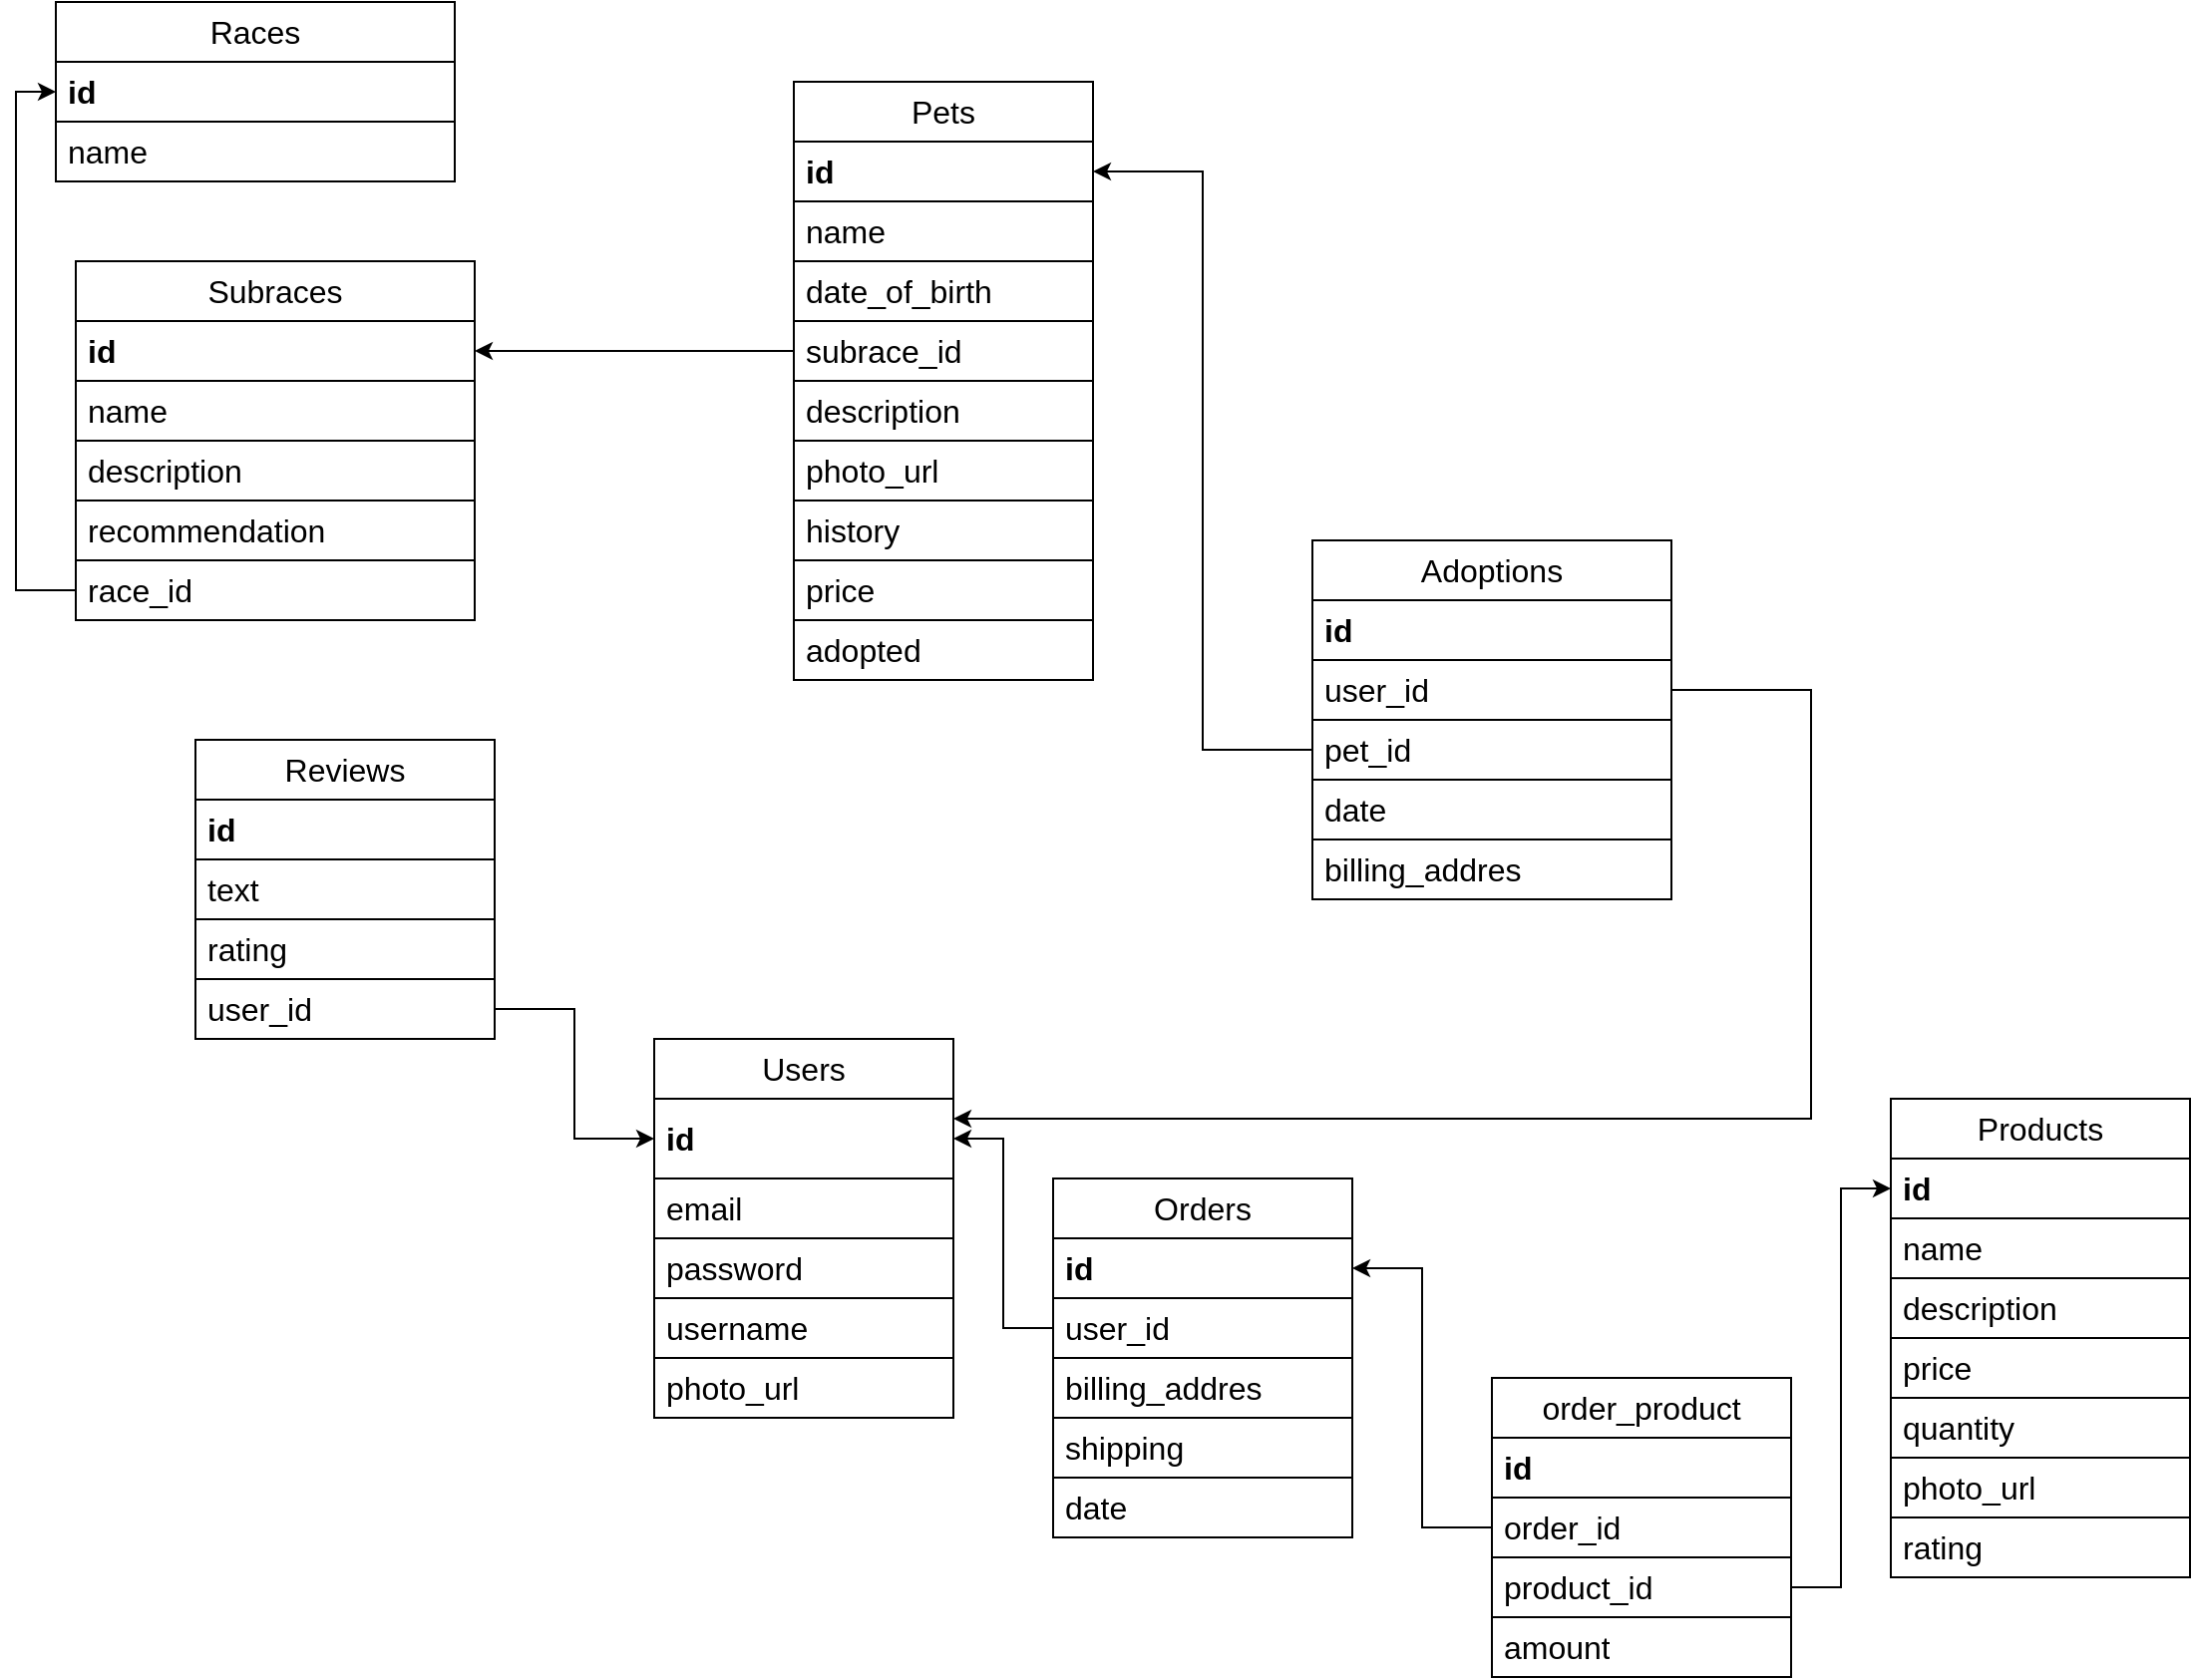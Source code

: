 <mxfile version="24.8.3">
  <diagram name="Page-1" id="pQneq8y54usQo8rPIEnE">
    <mxGraphModel dx="1774" dy="779" grid="1" gridSize="10" guides="1" tooltips="1" connect="1" arrows="1" fold="1" page="1" pageScale="1" pageWidth="850" pageHeight="1100" math="0" shadow="0">
      <root>
        <mxCell id="0" />
        <mxCell id="1" parent="0" />
        <mxCell id="xmAL1GbtLTzFFHhZLrz0-2" value="Products" style="swimlane;fontStyle=0;childLayout=stackLayout;horizontal=1;startSize=30;horizontalStack=0;resizeParent=1;resizeParentMax=0;resizeLast=0;collapsible=1;marginBottom=0;whiteSpace=wrap;html=1;fontSize=16;strokeColor=default;" parent="1" vertex="1">
          <mxGeometry x="680" y="560" width="150" height="180" as="geometry" />
        </mxCell>
        <mxCell id="xmAL1GbtLTzFFHhZLrz0-3" value="id" style="text;strokeColor=default;fillColor=none;align=left;verticalAlign=middle;spacingLeft=4;spacingRight=4;overflow=hidden;points=[[0,0.5],[1,0.5]];portConstraint=eastwest;rotatable=0;whiteSpace=wrap;html=1;fontSize=16;fontStyle=1" parent="xmAL1GbtLTzFFHhZLrz0-2" vertex="1">
          <mxGeometry y="30" width="150" height="30" as="geometry" />
        </mxCell>
        <mxCell id="xmAL1GbtLTzFFHhZLrz0-4" value="name" style="text;strokeColor=default;fillColor=none;align=left;verticalAlign=middle;spacingLeft=4;spacingRight=4;overflow=hidden;points=[[0,0.5],[1,0.5]];portConstraint=eastwest;rotatable=0;whiteSpace=wrap;html=1;fontSize=16;" parent="xmAL1GbtLTzFFHhZLrz0-2" vertex="1">
          <mxGeometry y="60" width="150" height="30" as="geometry" />
        </mxCell>
        <mxCell id="xmAL1GbtLTzFFHhZLrz0-5" value="description" style="text;strokeColor=default;fillColor=none;align=left;verticalAlign=middle;spacingLeft=4;spacingRight=4;overflow=hidden;points=[[0,0.5],[1,0.5]];portConstraint=eastwest;rotatable=0;whiteSpace=wrap;html=1;fontSize=16;" parent="xmAL1GbtLTzFFHhZLrz0-2" vertex="1">
          <mxGeometry y="90" width="150" height="30" as="geometry" />
        </mxCell>
        <mxCell id="xmAL1GbtLTzFFHhZLrz0-37" value="price" style="text;strokeColor=default;fillColor=none;align=left;verticalAlign=middle;spacingLeft=4;spacingRight=4;overflow=hidden;points=[[0,0.5],[1,0.5]];portConstraint=eastwest;rotatable=0;whiteSpace=wrap;html=1;fontSize=16;" parent="xmAL1GbtLTzFFHhZLrz0-2" vertex="1">
          <mxGeometry y="120" width="150" height="30" as="geometry" />
        </mxCell>
        <mxCell id="xmAL1GbtLTzFFHhZLrz0-38" value="quantity" style="text;strokeColor=default;fillColor=none;align=left;verticalAlign=middle;spacingLeft=4;spacingRight=4;overflow=hidden;points=[[0,0.5],[1,0.5]];portConstraint=eastwest;rotatable=0;whiteSpace=wrap;html=1;fontSize=16;" parent="xmAL1GbtLTzFFHhZLrz0-2" vertex="1">
          <mxGeometry y="150" width="150" height="30" as="geometry" />
        </mxCell>
        <mxCell id="xmAL1GbtLTzFFHhZLrz0-6" value="Users" style="swimlane;fontStyle=0;childLayout=stackLayout;horizontal=1;startSize=30;horizontalStack=0;resizeParent=1;resizeParentMax=0;resizeLast=0;collapsible=1;marginBottom=0;whiteSpace=wrap;html=1;fontSize=16;strokeColor=default;" parent="1" vertex="1">
          <mxGeometry x="60" y="530" width="150" height="160" as="geometry" />
        </mxCell>
        <mxCell id="xmAL1GbtLTzFFHhZLrz0-7" value="id" style="text;strokeColor=default;fillColor=none;align=left;verticalAlign=middle;spacingLeft=4;spacingRight=4;overflow=hidden;points=[[0,0.5],[1,0.5]];portConstraint=eastwest;rotatable=0;whiteSpace=wrap;html=1;fontSize=16;fontStyle=1" parent="xmAL1GbtLTzFFHhZLrz0-6" vertex="1">
          <mxGeometry y="30" width="150" height="40" as="geometry" />
        </mxCell>
        <mxCell id="xmAL1GbtLTzFFHhZLrz0-8" value="email" style="text;strokeColor=default;fillColor=none;align=left;verticalAlign=middle;spacingLeft=4;spacingRight=4;overflow=hidden;points=[[0,0.5],[1,0.5]];portConstraint=eastwest;rotatable=0;whiteSpace=wrap;html=1;fontSize=16;" parent="xmAL1GbtLTzFFHhZLrz0-6" vertex="1">
          <mxGeometry y="70" width="150" height="30" as="geometry" />
        </mxCell>
        <mxCell id="xmAL1GbtLTzFFHhZLrz0-9" value="password" style="text;strokeColor=default;fillColor=none;align=left;verticalAlign=middle;spacingLeft=4;spacingRight=4;overflow=hidden;points=[[0,0.5],[1,0.5]];portConstraint=eastwest;rotatable=0;whiteSpace=wrap;html=1;fontSize=16;" parent="xmAL1GbtLTzFFHhZLrz0-6" vertex="1">
          <mxGeometry y="100" width="150" height="30" as="geometry" />
        </mxCell>
        <mxCell id="xmAL1GbtLTzFFHhZLrz0-35" value="username" style="text;strokeColor=default;fillColor=none;align=left;verticalAlign=middle;spacingLeft=4;spacingRight=4;overflow=hidden;points=[[0,0.5],[1,0.5]];portConstraint=eastwest;rotatable=0;whiteSpace=wrap;html=1;fontSize=16;" parent="xmAL1GbtLTzFFHhZLrz0-6" vertex="1">
          <mxGeometry y="130" width="150" height="30" as="geometry" />
        </mxCell>
        <mxCell id="xmAL1GbtLTzFFHhZLrz0-10" value="Subraces" style="swimlane;fontStyle=0;childLayout=stackLayout;horizontal=1;startSize=30;horizontalStack=0;resizeParent=1;resizeParentMax=0;resizeLast=0;collapsible=1;marginBottom=0;whiteSpace=wrap;html=1;fontSize=16;strokeColor=default;" parent="1" vertex="1">
          <mxGeometry x="-230" y="140" width="200" height="150" as="geometry" />
        </mxCell>
        <mxCell id="xmAL1GbtLTzFFHhZLrz0-11" value="id" style="text;strokeColor=default;fillColor=none;align=left;verticalAlign=middle;spacingLeft=4;spacingRight=4;overflow=hidden;points=[[0,0.5],[1,0.5]];portConstraint=eastwest;rotatable=0;whiteSpace=wrap;html=1;fontSize=16;fontStyle=1" parent="xmAL1GbtLTzFFHhZLrz0-10" vertex="1">
          <mxGeometry y="30" width="200" height="30" as="geometry" />
        </mxCell>
        <mxCell id="xmAL1GbtLTzFFHhZLrz0-86" value="name" style="text;strokeColor=default;fillColor=none;align=left;verticalAlign=middle;spacingLeft=4;spacingRight=4;overflow=hidden;points=[[0,0.5],[1,0.5]];portConstraint=eastwest;rotatable=0;whiteSpace=wrap;html=1;fontSize=16;" parent="xmAL1GbtLTzFFHhZLrz0-10" vertex="1">
          <mxGeometry y="60" width="200" height="30" as="geometry" />
        </mxCell>
        <mxCell id="xmAL1GbtLTzFFHhZLrz0-12" value="description" style="text;strokeColor=default;fillColor=none;align=left;verticalAlign=middle;spacingLeft=4;spacingRight=4;overflow=hidden;points=[[0,0.5],[1,0.5]];portConstraint=eastwest;rotatable=0;whiteSpace=wrap;html=1;fontSize=16;" parent="xmAL1GbtLTzFFHhZLrz0-10" vertex="1">
          <mxGeometry y="90" width="200" height="30" as="geometry" />
        </mxCell>
        <mxCell id="xmAL1GbtLTzFFHhZLrz0-13" value="recommendation" style="text;strokeColor=default;fillColor=none;align=left;verticalAlign=middle;spacingLeft=4;spacingRight=4;overflow=hidden;points=[[0,0.5],[1,0.5]];portConstraint=eastwest;rotatable=0;whiteSpace=wrap;html=1;fontSize=16;" parent="xmAL1GbtLTzFFHhZLrz0-10" vertex="1">
          <mxGeometry y="120" width="200" height="30" as="geometry" />
        </mxCell>
        <mxCell id="xmAL1GbtLTzFFHhZLrz0-14" value="Pets" style="swimlane;fontStyle=0;childLayout=stackLayout;horizontal=1;startSize=30;horizontalStack=0;resizeParent=1;resizeParentMax=0;resizeLast=0;collapsible=1;marginBottom=0;whiteSpace=wrap;html=1;fontSize=16;strokeColor=default;" parent="1" vertex="1">
          <mxGeometry x="130" y="50" width="150" height="270" as="geometry" />
        </mxCell>
        <mxCell id="xmAL1GbtLTzFFHhZLrz0-15" value="&lt;b style=&quot;font-size: 16px;&quot;&gt;id&lt;/b&gt;" style="text;strokeColor=default;fillColor=none;align=left;verticalAlign=middle;spacingLeft=4;spacingRight=4;overflow=hidden;points=[[0,0.5],[1,0.5]];portConstraint=eastwest;rotatable=0;whiteSpace=wrap;html=1;fontSize=16;" parent="xmAL1GbtLTzFFHhZLrz0-14" vertex="1">
          <mxGeometry y="30" width="150" height="30" as="geometry" />
        </mxCell>
        <mxCell id="xmAL1GbtLTzFFHhZLrz0-16" value="name" style="text;strokeColor=default;fillColor=none;align=left;verticalAlign=middle;spacingLeft=4;spacingRight=4;overflow=hidden;points=[[0,0.5],[1,0.5]];portConstraint=eastwest;rotatable=0;whiteSpace=wrap;html=1;fontSize=16;" parent="xmAL1GbtLTzFFHhZLrz0-14" vertex="1">
          <mxGeometry y="60" width="150" height="30" as="geometry" />
        </mxCell>
        <mxCell id="xmAL1GbtLTzFFHhZLrz0-17" value="date_of_birth" style="text;strokeColor=default;fillColor=none;align=left;verticalAlign=middle;spacingLeft=4;spacingRight=4;overflow=hidden;points=[[0,0.5],[1,0.5]];portConstraint=eastwest;rotatable=0;whiteSpace=wrap;html=1;fontSize=16;" parent="xmAL1GbtLTzFFHhZLrz0-14" vertex="1">
          <mxGeometry y="90" width="150" height="30" as="geometry" />
        </mxCell>
        <mxCell id="xmAL1GbtLTzFFHhZLrz0-20" value="subrace_id" style="text;strokeColor=default;fillColor=none;align=left;verticalAlign=middle;spacingLeft=4;spacingRight=4;overflow=hidden;points=[[0,0.5],[1,0.5]];portConstraint=eastwest;rotatable=0;whiteSpace=wrap;html=1;fontSize=16;" parent="xmAL1GbtLTzFFHhZLrz0-14" vertex="1">
          <mxGeometry y="120" width="150" height="30" as="geometry" />
        </mxCell>
        <mxCell id="xmAL1GbtLTzFFHhZLrz0-21" value="description" style="text;strokeColor=default;fillColor=none;align=left;verticalAlign=middle;spacingLeft=4;spacingRight=4;overflow=hidden;points=[[0,0.5],[1,0.5]];portConstraint=eastwest;rotatable=0;whiteSpace=wrap;html=1;fontSize=16;" parent="xmAL1GbtLTzFFHhZLrz0-14" vertex="1">
          <mxGeometry y="150" width="150" height="30" as="geometry" />
        </mxCell>
        <mxCell id="xmAL1GbtLTzFFHhZLrz0-22" value="photo_url" style="text;strokeColor=default;fillColor=none;align=left;verticalAlign=middle;spacingLeft=4;spacingRight=4;overflow=hidden;points=[[0,0.5],[1,0.5]];portConstraint=eastwest;rotatable=0;whiteSpace=wrap;html=1;fontSize=16;" parent="xmAL1GbtLTzFFHhZLrz0-14" vertex="1">
          <mxGeometry y="180" width="150" height="30" as="geometry" />
        </mxCell>
        <mxCell id="xmAL1GbtLTzFFHhZLrz0-25" value="history" style="text;strokeColor=default;fillColor=none;align=left;verticalAlign=middle;spacingLeft=4;spacingRight=4;overflow=hidden;points=[[0,0.5],[1,0.5]];portConstraint=eastwest;rotatable=0;whiteSpace=wrap;html=1;fontSize=16;" parent="xmAL1GbtLTzFFHhZLrz0-14" vertex="1">
          <mxGeometry y="210" width="150" height="30" as="geometry" />
        </mxCell>
        <mxCell id="xmAL1GbtLTzFFHhZLrz0-55" value="price" style="text;strokeColor=default;fillColor=none;align=left;verticalAlign=middle;spacingLeft=4;spacingRight=4;overflow=hidden;points=[[0,0.5],[1,0.5]];portConstraint=eastwest;rotatable=0;whiteSpace=wrap;html=1;fontSize=16;" parent="xmAL1GbtLTzFFHhZLrz0-14" vertex="1">
          <mxGeometry y="240" width="150" height="30" as="geometry" />
        </mxCell>
        <mxCell id="xmAL1GbtLTzFFHhZLrz0-32" style="edgeStyle=orthogonalEdgeStyle;rounded=0;orthogonalLoop=1;jettySize=auto;html=1;entryX=1;entryY=0.5;entryDx=0;entryDy=0;strokeColor=default;" parent="1" source="xmAL1GbtLTzFFHhZLrz0-20" target="xmAL1GbtLTzFFHhZLrz0-11" edge="1">
          <mxGeometry relative="1" as="geometry" />
        </mxCell>
        <mxCell id="xmAL1GbtLTzFFHhZLrz0-40" value="Reviews" style="swimlane;fontStyle=0;childLayout=stackLayout;horizontal=1;startSize=30;horizontalStack=0;resizeParent=1;resizeParentMax=0;resizeLast=0;collapsible=1;marginBottom=0;whiteSpace=wrap;html=1;fontSize=16;strokeColor=default;" parent="1" vertex="1">
          <mxGeometry x="-170" y="380" width="150" height="150" as="geometry" />
        </mxCell>
        <mxCell id="xmAL1GbtLTzFFHhZLrz0-41" value="id" style="text;strokeColor=default;fillColor=none;align=left;verticalAlign=middle;spacingLeft=4;spacingRight=4;overflow=hidden;points=[[0,0.5],[1,0.5]];portConstraint=eastwest;rotatable=0;whiteSpace=wrap;html=1;fontSize=16;fontStyle=1" parent="xmAL1GbtLTzFFHhZLrz0-40" vertex="1">
          <mxGeometry y="30" width="150" height="30" as="geometry" />
        </mxCell>
        <mxCell id="xmAL1GbtLTzFFHhZLrz0-42" value="text" style="text;strokeColor=default;fillColor=none;align=left;verticalAlign=middle;spacingLeft=4;spacingRight=4;overflow=hidden;points=[[0,0.5],[1,0.5]];portConstraint=eastwest;rotatable=0;whiteSpace=wrap;html=1;fontSize=16;" parent="xmAL1GbtLTzFFHhZLrz0-40" vertex="1">
          <mxGeometry y="60" width="150" height="30" as="geometry" />
        </mxCell>
        <mxCell id="xmAL1GbtLTzFFHhZLrz0-43" value="rating" style="text;strokeColor=default;fillColor=none;align=left;verticalAlign=middle;spacingLeft=4;spacingRight=4;overflow=hidden;points=[[0,0.5],[1,0.5]];portConstraint=eastwest;rotatable=0;whiteSpace=wrap;html=1;fontSize=16;" parent="xmAL1GbtLTzFFHhZLrz0-40" vertex="1">
          <mxGeometry y="90" width="150" height="30" as="geometry" />
        </mxCell>
        <mxCell id="xmAL1GbtLTzFFHhZLrz0-44" value="user_id" style="text;strokeColor=default;fillColor=none;align=left;verticalAlign=middle;spacingLeft=4;spacingRight=4;overflow=hidden;points=[[0,0.5],[1,0.5]];portConstraint=eastwest;rotatable=0;whiteSpace=wrap;html=1;fontSize=16;" parent="xmAL1GbtLTzFFHhZLrz0-40" vertex="1">
          <mxGeometry y="120" width="150" height="30" as="geometry" />
        </mxCell>
        <mxCell id="xmAL1GbtLTzFFHhZLrz0-45" value="photo_url" style="text;strokeColor=default;fillColor=none;align=left;verticalAlign=middle;spacingLeft=4;spacingRight=4;overflow=hidden;points=[[0,0.5],[1,0.5]];portConstraint=eastwest;rotatable=0;whiteSpace=wrap;html=1;fontSize=16;" parent="1" vertex="1">
          <mxGeometry x="60" y="690" width="150" height="30" as="geometry" />
        </mxCell>
        <mxCell id="xmAL1GbtLTzFFHhZLrz0-46" style="edgeStyle=orthogonalEdgeStyle;rounded=0;orthogonalLoop=1;jettySize=auto;html=1;" parent="1" source="xmAL1GbtLTzFFHhZLrz0-44" target="xmAL1GbtLTzFFHhZLrz0-7" edge="1">
          <mxGeometry relative="1" as="geometry" />
        </mxCell>
        <mxCell id="xmAL1GbtLTzFFHhZLrz0-47" value="Orders" style="swimlane;fontStyle=0;childLayout=stackLayout;horizontal=1;startSize=30;horizontalStack=0;resizeParent=1;resizeParentMax=0;resizeLast=0;collapsible=1;marginBottom=0;whiteSpace=wrap;html=1;fontSize=16;strokeColor=default;" parent="1" vertex="1">
          <mxGeometry x="260" y="600" width="150" height="120" as="geometry" />
        </mxCell>
        <mxCell id="xmAL1GbtLTzFFHhZLrz0-48" value="id" style="text;strokeColor=default;fillColor=none;align=left;verticalAlign=middle;spacingLeft=4;spacingRight=4;overflow=hidden;points=[[0,0.5],[1,0.5]];portConstraint=eastwest;rotatable=0;whiteSpace=wrap;html=1;fontSize=16;fontStyle=1" parent="xmAL1GbtLTzFFHhZLrz0-47" vertex="1">
          <mxGeometry y="30" width="150" height="30" as="geometry" />
        </mxCell>
        <mxCell id="xmAL1GbtLTzFFHhZLrz0-49" value="user_id" style="text;strokeColor=default;fillColor=none;align=left;verticalAlign=middle;spacingLeft=4;spacingRight=4;overflow=hidden;points=[[0,0.5],[1,0.5]];portConstraint=eastwest;rotatable=0;whiteSpace=wrap;html=1;fontSize=16;" parent="xmAL1GbtLTzFFHhZLrz0-47" vertex="1">
          <mxGeometry y="60" width="150" height="30" as="geometry" />
        </mxCell>
        <mxCell id="xmAL1GbtLTzFFHhZLrz0-50" value="billing_addres" style="text;strokeColor=default;fillColor=none;align=left;verticalAlign=middle;spacingLeft=4;spacingRight=4;overflow=hidden;points=[[0,0.5],[1,0.5]];portConstraint=eastwest;rotatable=0;whiteSpace=wrap;html=1;fontSize=16;" parent="xmAL1GbtLTzFFHhZLrz0-47" vertex="1">
          <mxGeometry y="90" width="150" height="30" as="geometry" />
        </mxCell>
        <mxCell id="xmAL1GbtLTzFFHhZLrz0-54" style="edgeStyle=orthogonalEdgeStyle;rounded=0;orthogonalLoop=1;jettySize=auto;html=1;entryX=1;entryY=0.5;entryDx=0;entryDy=0;" parent="1" source="xmAL1GbtLTzFFHhZLrz0-49" target="xmAL1GbtLTzFFHhZLrz0-7" edge="1">
          <mxGeometry relative="1" as="geometry" />
        </mxCell>
        <mxCell id="xmAL1GbtLTzFFHhZLrz0-56" value="order_product" style="swimlane;fontStyle=0;childLayout=stackLayout;horizontal=1;startSize=30;horizontalStack=0;resizeParent=1;resizeParentMax=0;resizeLast=0;collapsible=1;marginBottom=0;whiteSpace=wrap;html=1;fontSize=16;strokeColor=default;" parent="1" vertex="1">
          <mxGeometry x="480" y="700" width="150" height="150" as="geometry" />
        </mxCell>
        <mxCell id="xmAL1GbtLTzFFHhZLrz0-57" value="id" style="text;strokeColor=default;fillColor=none;align=left;verticalAlign=middle;spacingLeft=4;spacingRight=4;overflow=hidden;points=[[0,0.5],[1,0.5]];portConstraint=eastwest;rotatable=0;whiteSpace=wrap;html=1;fontSize=16;fontStyle=1" parent="xmAL1GbtLTzFFHhZLrz0-56" vertex="1">
          <mxGeometry y="30" width="150" height="30" as="geometry" />
        </mxCell>
        <mxCell id="xmAL1GbtLTzFFHhZLrz0-58" value="order_id" style="text;strokeColor=default;fillColor=none;align=left;verticalAlign=middle;spacingLeft=4;spacingRight=4;overflow=hidden;points=[[0,0.5],[1,0.5]];portConstraint=eastwest;rotatable=0;whiteSpace=wrap;html=1;fontSize=16;" parent="xmAL1GbtLTzFFHhZLrz0-56" vertex="1">
          <mxGeometry y="60" width="150" height="30" as="geometry" />
        </mxCell>
        <mxCell id="xmAL1GbtLTzFFHhZLrz0-59" value="product_id" style="text;strokeColor=default;fillColor=none;align=left;verticalAlign=middle;spacingLeft=4;spacingRight=4;overflow=hidden;points=[[0,0.5],[1,0.5]];portConstraint=eastwest;rotatable=0;whiteSpace=wrap;html=1;fontSize=16;" parent="xmAL1GbtLTzFFHhZLrz0-56" vertex="1">
          <mxGeometry y="90" width="150" height="30" as="geometry" />
        </mxCell>
        <mxCell id="xmAL1GbtLTzFFHhZLrz0-60" value="amount" style="text;strokeColor=default;fillColor=none;align=left;verticalAlign=middle;spacingLeft=4;spacingRight=4;overflow=hidden;points=[[0,0.5],[1,0.5]];portConstraint=eastwest;rotatable=0;whiteSpace=wrap;html=1;fontSize=16;" parent="xmAL1GbtLTzFFHhZLrz0-56" vertex="1">
          <mxGeometry y="120" width="150" height="30" as="geometry" />
        </mxCell>
        <mxCell id="xmAL1GbtLTzFFHhZLrz0-63" style="edgeStyle=orthogonalEdgeStyle;rounded=0;orthogonalLoop=1;jettySize=auto;html=1;entryX=1;entryY=0.5;entryDx=0;entryDy=0;" parent="1" source="xmAL1GbtLTzFFHhZLrz0-58" target="xmAL1GbtLTzFFHhZLrz0-48" edge="1">
          <mxGeometry relative="1" as="geometry" />
        </mxCell>
        <mxCell id="xmAL1GbtLTzFFHhZLrz0-64" style="edgeStyle=orthogonalEdgeStyle;rounded=0;orthogonalLoop=1;jettySize=auto;html=1;entryX=0;entryY=0.5;entryDx=0;entryDy=0;" parent="1" source="xmAL1GbtLTzFFHhZLrz0-59" target="xmAL1GbtLTzFFHhZLrz0-3" edge="1">
          <mxGeometry relative="1" as="geometry" />
        </mxCell>
        <mxCell id="xmAL1GbtLTzFFHhZLrz0-65" value="shipping" style="text;strokeColor=default;fillColor=none;align=left;verticalAlign=middle;spacingLeft=4;spacingRight=4;overflow=hidden;points=[[0,0.5],[1,0.5]];portConstraint=eastwest;rotatable=0;whiteSpace=wrap;html=1;fontSize=16;" parent="1" vertex="1">
          <mxGeometry x="260" y="720" width="150" height="30" as="geometry" />
        </mxCell>
        <mxCell id="xmAL1GbtLTzFFHhZLrz0-66" value="Adoptions" style="swimlane;fontStyle=0;childLayout=stackLayout;horizontal=1;startSize=30;horizontalStack=0;resizeParent=1;resizeParentMax=0;resizeLast=0;collapsible=1;marginBottom=0;whiteSpace=wrap;html=1;fontSize=16;strokeColor=default;" parent="1" vertex="1">
          <mxGeometry x="390" y="280" width="180" height="120" as="geometry" />
        </mxCell>
        <mxCell id="xmAL1GbtLTzFFHhZLrz0-67" value="id" style="text;strokeColor=default;fillColor=none;align=left;verticalAlign=middle;spacingLeft=4;spacingRight=4;overflow=hidden;points=[[0,0.5],[1,0.5]];portConstraint=eastwest;rotatable=0;whiteSpace=wrap;html=1;fontSize=16;fontStyle=1" parent="xmAL1GbtLTzFFHhZLrz0-66" vertex="1">
          <mxGeometry y="30" width="180" height="30" as="geometry" />
        </mxCell>
        <mxCell id="xmAL1GbtLTzFFHhZLrz0-68" value="user_id" style="text;strokeColor=default;fillColor=none;align=left;verticalAlign=middle;spacingLeft=4;spacingRight=4;overflow=hidden;points=[[0,0.5],[1,0.5]];portConstraint=eastwest;rotatable=0;whiteSpace=wrap;html=1;fontSize=16;" parent="xmAL1GbtLTzFFHhZLrz0-66" vertex="1">
          <mxGeometry y="60" width="180" height="30" as="geometry" />
        </mxCell>
        <mxCell id="xmAL1GbtLTzFFHhZLrz0-69" value="pet_id" style="text;strokeColor=default;fillColor=none;align=left;verticalAlign=middle;spacingLeft=4;spacingRight=4;overflow=hidden;points=[[0,0.5],[1,0.5]];portConstraint=eastwest;rotatable=0;whiteSpace=wrap;html=1;fontSize=16;" parent="xmAL1GbtLTzFFHhZLrz0-66" vertex="1">
          <mxGeometry y="90" width="180" height="30" as="geometry" />
        </mxCell>
        <mxCell id="xmAL1GbtLTzFFHhZLrz0-70" value="adopted" style="text;strokeColor=default;fillColor=none;align=left;verticalAlign=middle;spacingLeft=4;spacingRight=4;overflow=hidden;points=[[0,0.5],[1,0.5]];portConstraint=eastwest;rotatable=0;whiteSpace=wrap;html=1;fontSize=16;" parent="1" vertex="1">
          <mxGeometry x="130" y="320" width="150" height="30" as="geometry" />
        </mxCell>
        <mxCell id="xmAL1GbtLTzFFHhZLrz0-71" value="date" style="text;strokeColor=default;fillColor=none;align=left;verticalAlign=middle;spacingLeft=4;spacingRight=4;overflow=hidden;points=[[0,0.5],[1,0.5]];portConstraint=eastwest;rotatable=0;whiteSpace=wrap;html=1;fontSize=16;" parent="1" vertex="1">
          <mxGeometry x="390" y="400" width="180" height="30" as="geometry" />
        </mxCell>
        <mxCell id="xmAL1GbtLTzFFHhZLrz0-72" value="date" style="text;strokeColor=default;fillColor=none;align=left;verticalAlign=middle;spacingLeft=4;spacingRight=4;overflow=hidden;points=[[0,0.5],[1,0.5]];portConstraint=eastwest;rotatable=0;whiteSpace=wrap;html=1;fontSize=16;" parent="1" vertex="1">
          <mxGeometry x="260" y="750" width="150" height="30" as="geometry" />
        </mxCell>
        <mxCell id="xmAL1GbtLTzFFHhZLrz0-76" style="edgeStyle=orthogonalEdgeStyle;rounded=0;orthogonalLoop=1;jettySize=auto;html=1;entryX=1;entryY=0.5;entryDx=0;entryDy=0;" parent="1" source="xmAL1GbtLTzFFHhZLrz0-69" target="xmAL1GbtLTzFFHhZLrz0-15" edge="1">
          <mxGeometry relative="1" as="geometry" />
        </mxCell>
        <mxCell id="xmAL1GbtLTzFFHhZLrz0-77" style="edgeStyle=orthogonalEdgeStyle;rounded=0;orthogonalLoop=1;jettySize=auto;html=1;" parent="1" source="xmAL1GbtLTzFFHhZLrz0-68" edge="1">
          <mxGeometry relative="1" as="geometry">
            <mxPoint x="210" y="570" as="targetPoint" />
            <Array as="points">
              <mxPoint x="640" y="355" />
              <mxPoint x="640" y="570" />
              <mxPoint x="216" y="570" />
            </Array>
          </mxGeometry>
        </mxCell>
        <mxCell id="xmAL1GbtLTzFFHhZLrz0-78" value="billing_addres" style="text;strokeColor=default;fillColor=none;align=left;verticalAlign=middle;spacingLeft=4;spacingRight=4;overflow=hidden;points=[[0,0.5],[1,0.5]];portConstraint=eastwest;rotatable=0;whiteSpace=wrap;html=1;fontSize=16;" parent="1" vertex="1">
          <mxGeometry x="390" y="430" width="180" height="30" as="geometry" />
        </mxCell>
        <mxCell id="xmAL1GbtLTzFFHhZLrz0-79" value="Races" style="swimlane;fontStyle=0;childLayout=stackLayout;horizontal=1;startSize=30;horizontalStack=0;resizeParent=1;resizeParentMax=0;resizeLast=0;collapsible=1;marginBottom=0;whiteSpace=wrap;html=1;fontSize=16;strokeColor=default;" parent="1" vertex="1">
          <mxGeometry x="-240" y="10" width="200" height="90" as="geometry" />
        </mxCell>
        <mxCell id="xmAL1GbtLTzFFHhZLrz0-80" value="id" style="text;strokeColor=default;fillColor=none;align=left;verticalAlign=middle;spacingLeft=4;spacingRight=4;overflow=hidden;points=[[0,0.5],[1,0.5]];portConstraint=eastwest;rotatable=0;whiteSpace=wrap;html=1;fontSize=16;fontStyle=1" parent="xmAL1GbtLTzFFHhZLrz0-79" vertex="1">
          <mxGeometry y="30" width="200" height="30" as="geometry" />
        </mxCell>
        <mxCell id="xmAL1GbtLTzFFHhZLrz0-83" value="name" style="text;strokeColor=default;fillColor=none;align=left;verticalAlign=middle;spacingLeft=4;spacingRight=4;overflow=hidden;points=[[0,0.5],[1,0.5]];portConstraint=eastwest;rotatable=0;whiteSpace=wrap;html=1;fontSize=16;" parent="xmAL1GbtLTzFFHhZLrz0-79" vertex="1">
          <mxGeometry y="60" width="200" height="30" as="geometry" />
        </mxCell>
        <mxCell id="xmAL1GbtLTzFFHhZLrz0-85" style="edgeStyle=orthogonalEdgeStyle;rounded=0;orthogonalLoop=1;jettySize=auto;html=1;entryX=0;entryY=0.5;entryDx=0;entryDy=0;exitX=0;exitY=0.5;exitDx=0;exitDy=0;" parent="1" source="xmAL1GbtLTzFFHhZLrz0-88" target="xmAL1GbtLTzFFHhZLrz0-80" edge="1">
          <mxGeometry relative="1" as="geometry" />
        </mxCell>
        <mxCell id="xmAL1GbtLTzFFHhZLrz0-88" value="race_id" style="text;strokeColor=default;fillColor=none;align=left;verticalAlign=middle;spacingLeft=4;spacingRight=4;overflow=hidden;points=[[0,0.5],[1,0.5]];portConstraint=eastwest;rotatable=0;whiteSpace=wrap;html=1;fontSize=16;" parent="1" vertex="1">
          <mxGeometry x="-230" y="290" width="200" height="30" as="geometry" />
        </mxCell>
        <mxCell id="8YCjLVo3zkQjhX5RgLVT-1" value="photo_url" style="text;strokeColor=default;fillColor=none;align=left;verticalAlign=middle;spacingLeft=4;spacingRight=4;overflow=hidden;points=[[0,0.5],[1,0.5]];portConstraint=eastwest;rotatable=0;whiteSpace=wrap;html=1;fontSize=16;" vertex="1" parent="1">
          <mxGeometry x="680" y="740" width="150" height="30" as="geometry" />
        </mxCell>
        <mxCell id="8YCjLVo3zkQjhX5RgLVT-2" value="rating" style="text;strokeColor=default;fillColor=none;align=left;verticalAlign=middle;spacingLeft=4;spacingRight=4;overflow=hidden;points=[[0,0.5],[1,0.5]];portConstraint=eastwest;rotatable=0;whiteSpace=wrap;html=1;fontSize=16;" vertex="1" parent="1">
          <mxGeometry x="680" y="770" width="150" height="30" as="geometry" />
        </mxCell>
      </root>
    </mxGraphModel>
  </diagram>
</mxfile>
